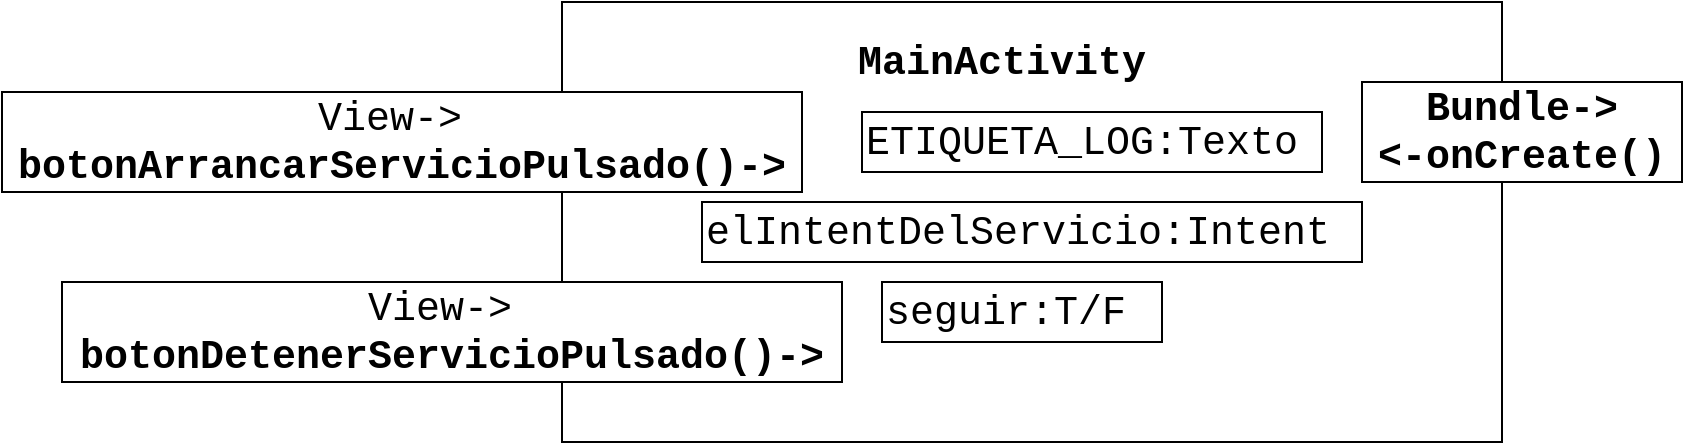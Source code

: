 <mxfile version="15.3.2" type="device"><diagram id="ryGDtnC56F1SGskk4LtI" name="Page-1"><mxGraphModel dx="2249" dy="705" grid="1" gridSize="10" guides="1" tooltips="1" connect="1" arrows="1" fold="1" page="1" pageScale="1" pageWidth="827" pageHeight="1169" math="0" shadow="0"><root><mxCell id="0"/><mxCell id="1" parent="0"/><mxCell id="5ATMefXQ1V6oJb28P1eS-1" value="" style="rounded=0;whiteSpace=wrap;html=1;" vertex="1" parent="1"><mxGeometry x="150" y="70" width="470" height="220" as="geometry"/></mxCell><mxCell id="5ATMefXQ1V6oJb28P1eS-2" value="MainActivity" style="text;html=1;strokeColor=none;fillColor=none;align=center;verticalAlign=middle;whiteSpace=wrap;rounded=0;fontStyle=1;fontFamily=Courier New;fontSize=20;" vertex="1" parent="1"><mxGeometry x="290" y="90" width="160" height="20" as="geometry"/></mxCell><mxCell id="5ATMefXQ1V6oJb28P1eS-3" value="View-&amp;gt;&amp;nbsp;&lt;br&gt;&lt;b&gt;botonArrancarServicioPulsado()-&amp;gt;&lt;/b&gt;" style="rounded=0;whiteSpace=wrap;html=1;fontFamily=Courier New;fontSize=20;align=center;fontStyle=0;autosize=1;" vertex="1" parent="1"><mxGeometry x="-130" y="115" width="400" height="50" as="geometry"/></mxCell><mxCell id="5ATMefXQ1V6oJb28P1eS-4" value="&lt;div&gt;&lt;/div&gt;&lt;b&gt;Bundle-&amp;gt;&lt;br&gt;&amp;lt;-onCreate()&lt;/b&gt;" style="rounded=0;whiteSpace=wrap;html=1;fontFamily=Courier New;fontSize=20;align=center;fontStyle=0;autosize=1;" vertex="1" parent="1"><mxGeometry x="550" y="110" width="160" height="50" as="geometry"/></mxCell><mxCell id="5ATMefXQ1V6oJb28P1eS-5" value="ETIQUETA_LOG:Texto" style="rounded=0;whiteSpace=wrap;html=1;fontFamily=Courier New;fontSize=20;align=left;fontStyle=0;autosize=1;" vertex="1" parent="1"><mxGeometry x="300" y="125" width="230" height="30" as="geometry"/></mxCell><mxCell id="5ATMefXQ1V6oJb28P1eS-6" value="elIntentDelServicio:Intent" style="rounded=0;whiteSpace=wrap;html=1;fontFamily=Courier New;fontSize=20;align=left;fontStyle=0;autosize=1;" vertex="1" parent="1"><mxGeometry x="220" y="170" width="330" height="30" as="geometry"/></mxCell><mxCell id="5ATMefXQ1V6oJb28P1eS-9" value="seguir:T/F" style="rounded=0;whiteSpace=wrap;html=1;fontFamily=Courier New;fontSize=20;align=left;fontStyle=0;autosize=1;" vertex="1" parent="1"><mxGeometry x="310" y="210" width="140" height="30" as="geometry"/></mxCell><mxCell id="5ATMefXQ1V6oJb28P1eS-10" value="View-&amp;gt;&amp;nbsp;&lt;br&gt;&lt;b&gt;botonDetenerServicioPulsado()-&amp;gt;&lt;/b&gt;" style="rounded=0;whiteSpace=wrap;html=1;fontFamily=Courier New;fontSize=20;align=center;fontStyle=0;autosize=1;" vertex="1" parent="1"><mxGeometry x="-100" y="210" width="390" height="50" as="geometry"/></mxCell></root></mxGraphModel></diagram></mxfile>